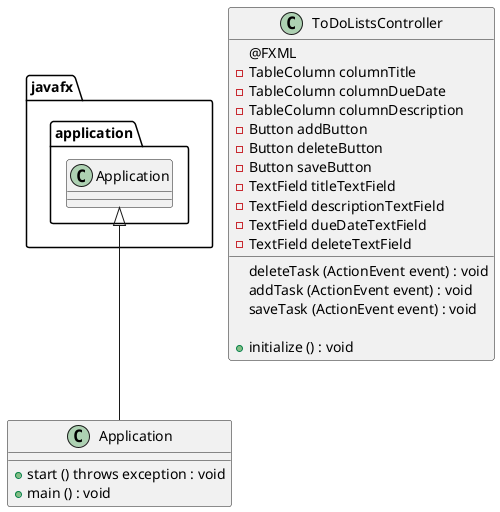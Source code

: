 @startuml
class Application {
    +start () throws exception : void
    +main () : void
}

class ToDoListsController {

    @FXML
    -TableColumn columnTitle
    -TableColumn columnDueDate
    -TableColumn columnDescription
    -Button addButton
    -Button deleteButton
    -Button saveButton
    -TextField titleTextField
    -TextField descriptionTextField
    -TextField dueDateTextField
    -TextField deleteTextField

    deleteTask (ActionEvent event) : void
    addTask (ActionEvent event) : void
    saveTask (ActionEvent event) : void

    +initialize () : void
}

javafx.application.Application<|--Application
@enduml